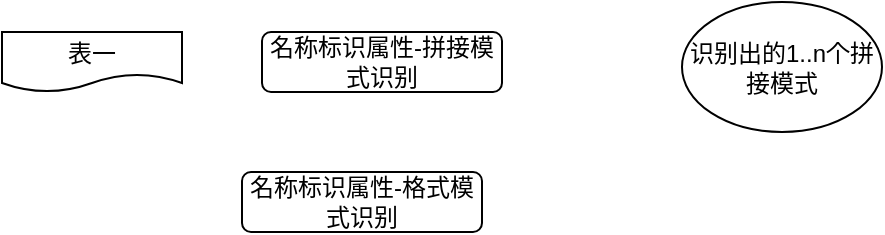 <mxfile version="11.1.1" type="github"><diagram id="E-4u8vQTKyYaC0MqIlAj" name="Page-1"><mxGraphModel dx="925" dy="518" grid="1" gridSize="10" guides="1" tooltips="1" connect="1" arrows="1" fold="1" page="1" pageScale="1" pageWidth="827" pageHeight="1169" math="0" shadow="0"><root><mxCell id="0"/><mxCell id="1" parent="0"/><mxCell id="fR0GSxO4WMHdCQLGAl_2-1" value="表一" style="shape=document;whiteSpace=wrap;html=1;boundedLbl=1;" vertex="1" parent="1"><mxGeometry x="110" y="100" width="90" height="30" as="geometry"/></mxCell><mxCell id="fR0GSxO4WMHdCQLGAl_2-2" value="名称标识属性-拼接模式识别" style="rounded=1;whiteSpace=wrap;html=1;" vertex="1" parent="1"><mxGeometry x="240" y="100" width="120" height="30" as="geometry"/></mxCell><mxCell id="fR0GSxO4WMHdCQLGAl_2-3" value="名称标识属性-格式模式识别" style="rounded=1;whiteSpace=wrap;html=1;" vertex="1" parent="1"><mxGeometry x="230" y="170" width="120" height="30" as="geometry"/></mxCell><mxCell id="fR0GSxO4WMHdCQLGAl_2-4" value="识别出的1..n个拼接模式" style="ellipse;whiteSpace=wrap;html=1;" vertex="1" parent="1"><mxGeometry x="450" y="85" width="100" height="65" as="geometry"/></mxCell></root></mxGraphModel></diagram></mxfile>